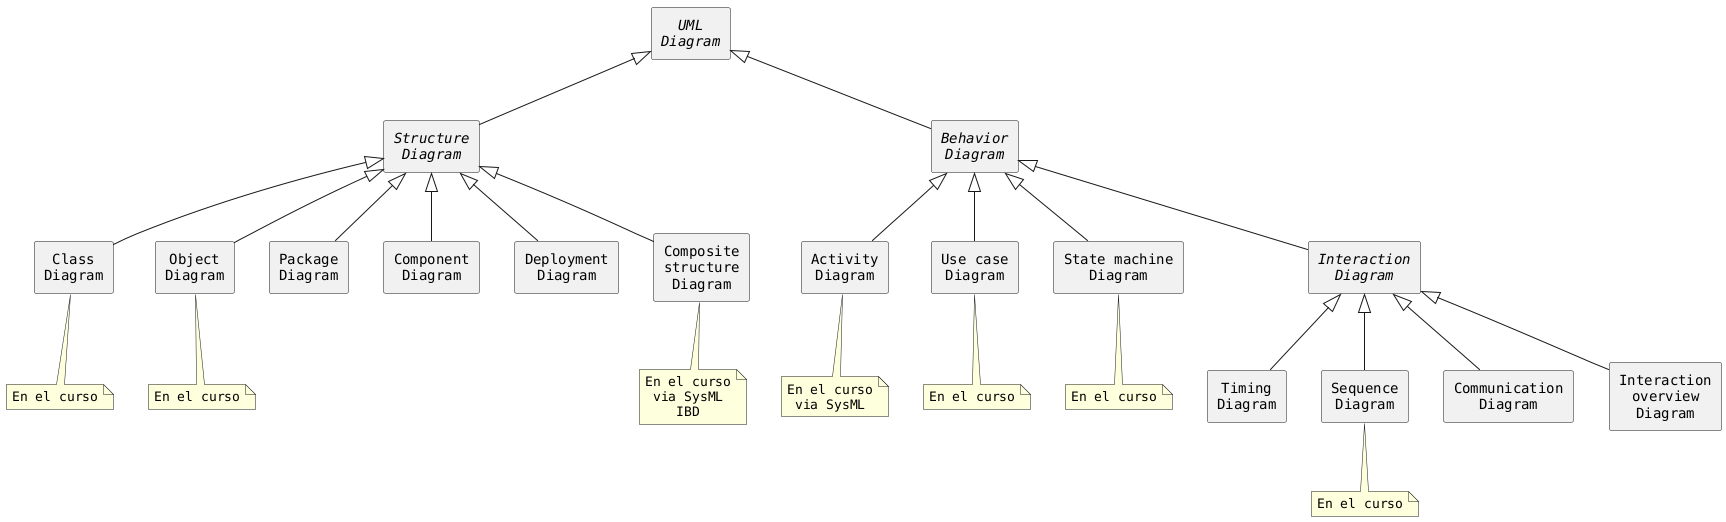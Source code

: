@startuml

skinparam defaultFontName "DejaVu Sans Mono"
skinparam backgroundColor transparent
skinparam defaultTextAlignment center

rectangle "//UML//\n//Diagram//" as diagram

rectangle "//Structure//\n//Diagram//" as structure
rectangle "Class\nDiagram" as class
rectangle "Object\nDiagram" as object
rectangle "Package\nDiagram" as package
rectangle "Component\nDiagram" as component
rectangle "Deployment\nDiagram" as deployment
rectangle "Composite\nstructure\nDiagram" as composite

rectangle "//Behavior//\n//Diagram//" as behavior
rectangle "Activity\nDiagram" as activity
rectangle "Use case\nDiagram" as usecase
rectangle "State machine\nDiagram" as state

rectangle "//Interaction//\n//Diagram//" as interaction
rectangle "Timing\nDiagram" as timing
rectangle "Sequence\nDiagram" as sequence
rectangle "Communication\nDiagram" as communication
rectangle "Interaction\noverview\nDiagram" as overview

' remove diagram
' remove structure
' remove class
' remove object
' remove package
' remove component
' remove deployment
' remove composite
' remove behavior
' remove interaction
' remove activity
' remove usecase
' remove state
' remove timing
' remove sequence
' remove communication
' remove overview

note bottom of class: En el curso
note bottom of object: En el curso
note bottom of composite: En el curso\nvia SysML\nIBD
note bottom of activity: En el curso\nvia SysML
note bottom of usecase: En el curso
note bottom of state: En el curso
note bottom of sequence: En el curso
' note bottom of communication: (Semántica igual que\ndiagrama de secuencia)

diagram <|-- structure

structure <|-- class
structure <|-- object
structure <|-- package
structure <|-- component
structure <|-- deployment
structure <|-- composite

diagram <|-- behavior
behavior <|-- activity
behavior <|-- usecase
behavior <|-- state
behavior <|-- interaction

interaction <|-- timing
interaction <|-- sequence
interaction <|-- communication
interaction <|-- overview

' structure -[hidden]- behavior

@enduml
